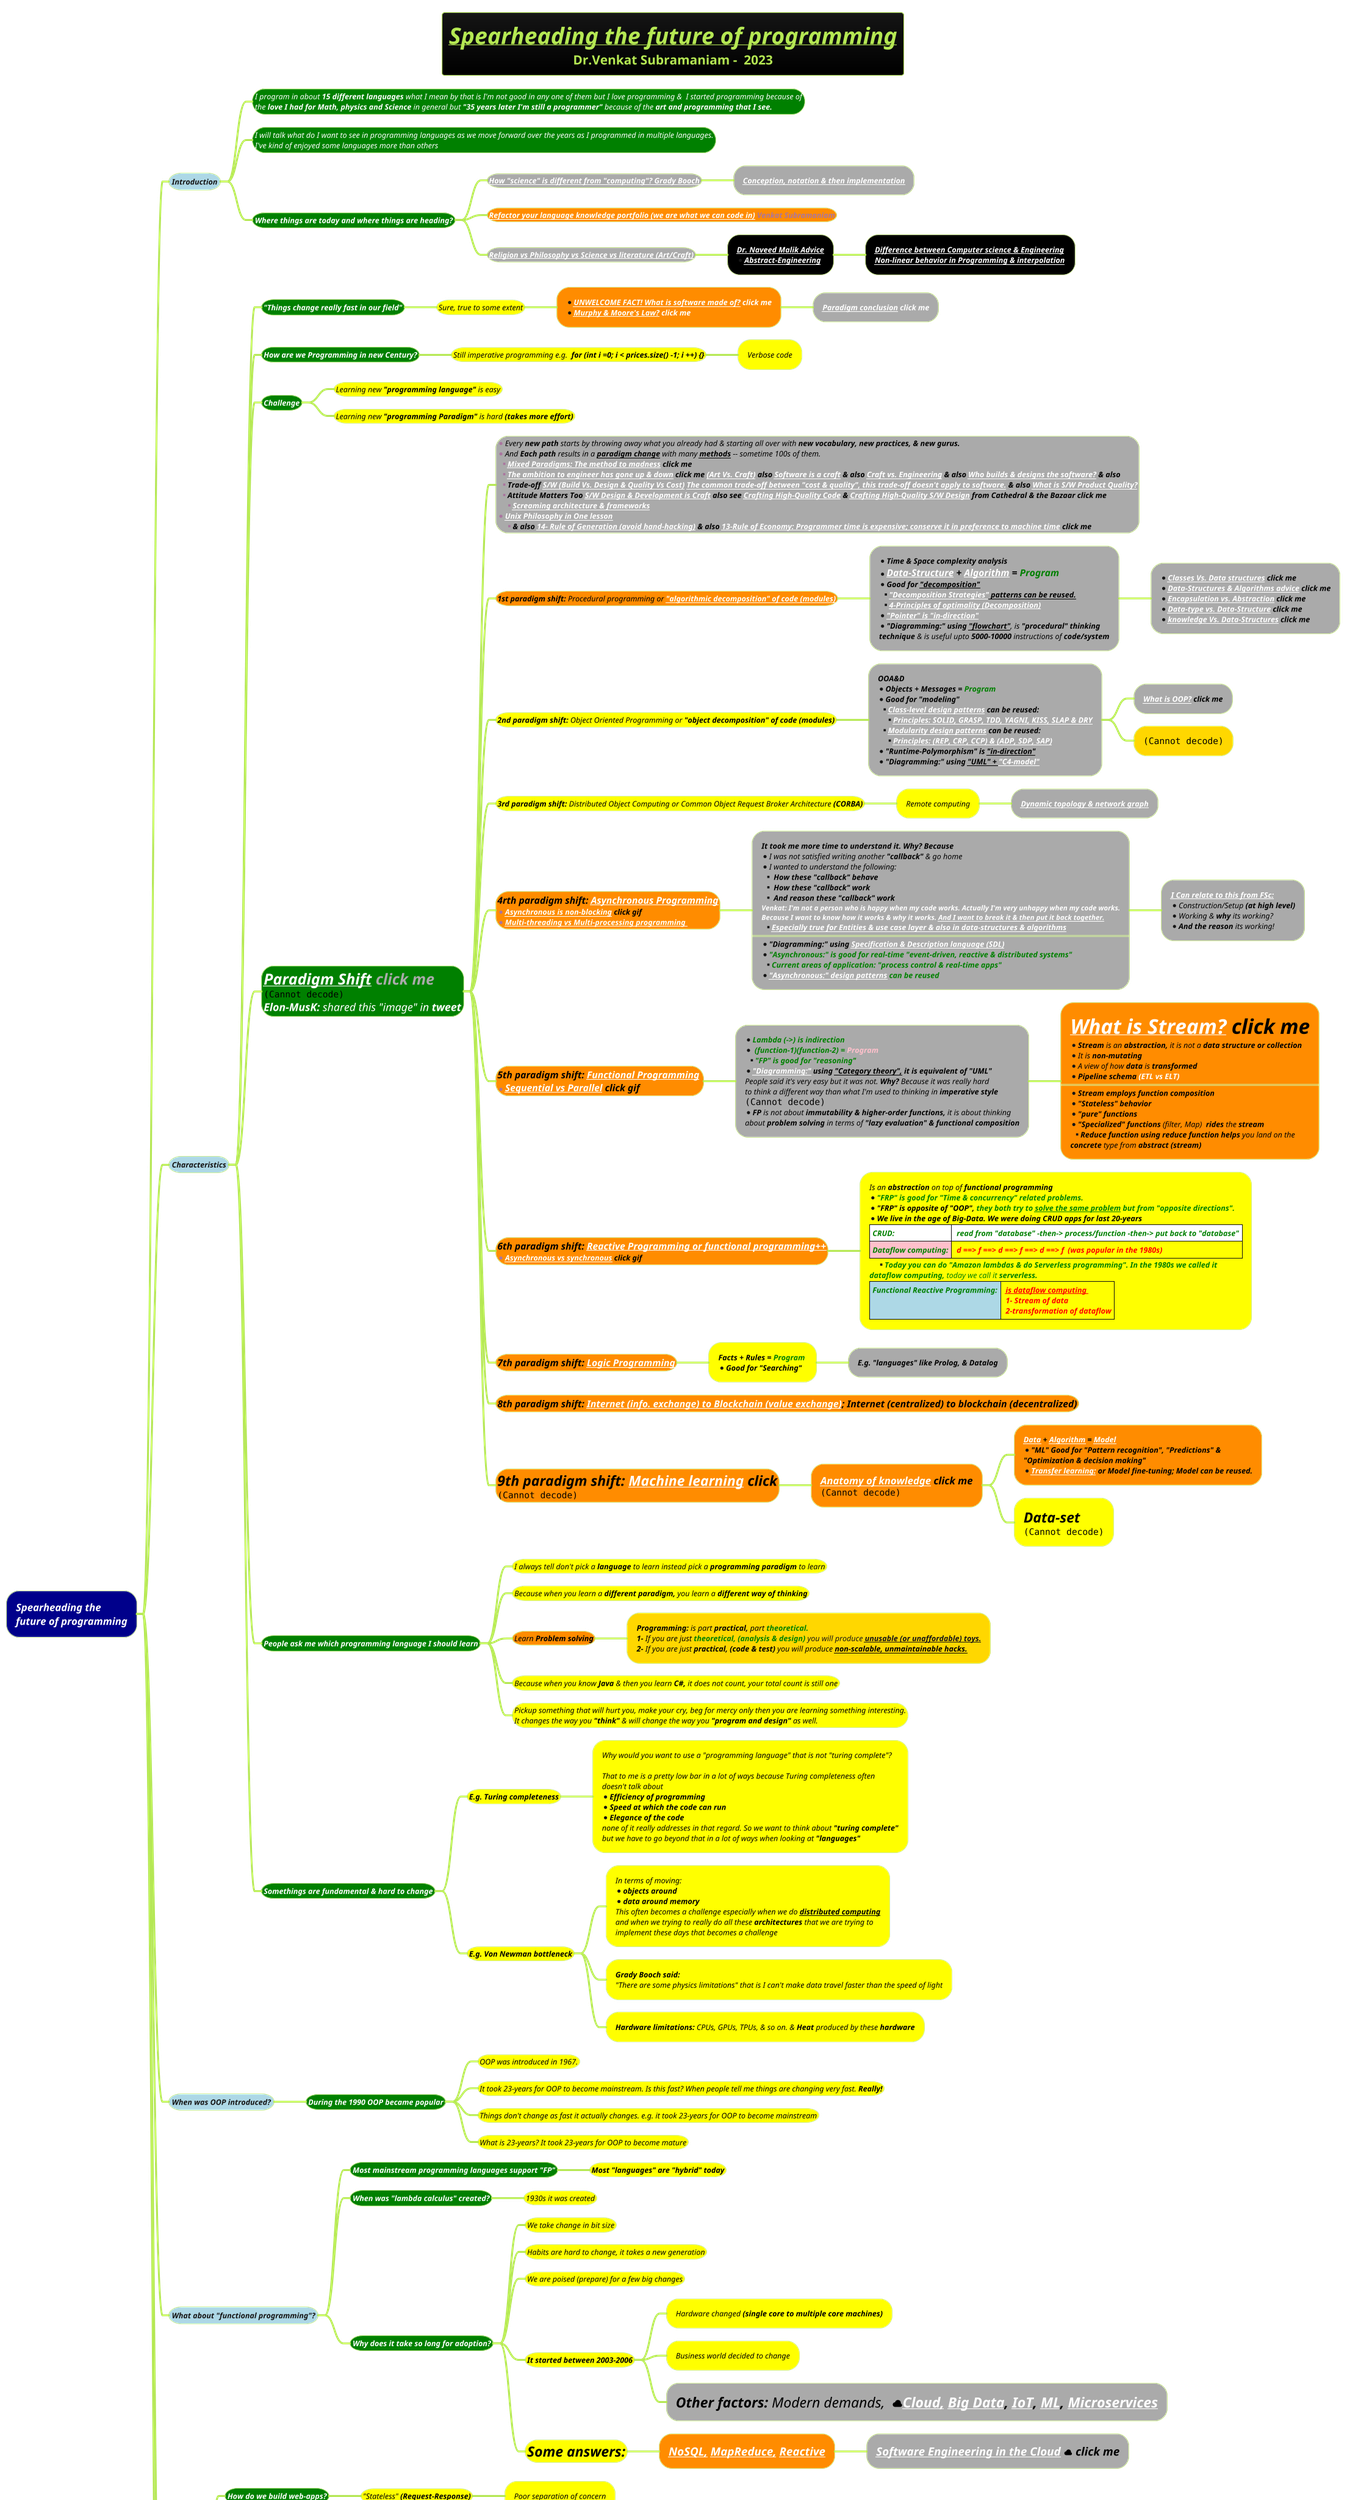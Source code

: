@startmindmap
title =<i><b><u>Spearheading the future of programming \nDr.Venkat Subramaniam -  2023
!theme hacker

*[#darkblue] <color:white><i>Spearheading the \n<color:white><i>future of programming
**[#lightblue] <i><color #blac><size:12>Introduction
***[#green]:<i><color #white><size:12>I program in about **15 different languages** what I mean by that is I'm not good in any one of them but I love programming &  I started programming because of
<i><color #white><size:12>the **love I had for Math, physics and Science** in general but <b>"35 years later I'm still a programmer"</b> because of the <b>art and programming that I see.;
***[#green]:<i><color #white><size:12>I will talk what do I want to see in programming languages as we move forward over the years as I programmed in multiple languages.
<i><color #white><size:12>I've kind of enjoyed some languages more than others;
***[#green] <i><color #white><size:12><b>Where things are today and where things are heading?
****[#a] <i><size:12><b>[[docs/3-programming-languages/Venkat-Subramaniam/images/img_68.png How "science" is different from "computing"? Grady Booch]]
*****[#a] <i><size:12><b><i><size:12><b>[[docs/3-programming-languages/Venkat-Subramaniam/Conception-Notation-and-Implementation.puml Conception, notation & then implementation]]
****[#darkorange] <i><size:12><b>[[docs/3-programming-languages/Venkat-Subramaniam/Refactor-your-language-knowledge-portfolio-(we-are-what-we-can-code-in).puml Refactor your language knowledge portfolio (we are what we can code in)]] Venkat Subramaniam
****[#a] <i><size:12><b>[[docs/3-programming-languages/Venkat-Subramaniam/images/img_69.png Religion vs Philosophy vs Science vs literature (Art/Craft)]]
*****[#black] <i><size:12><b>[[docs/3-programming-languages/Venkat-Subramaniam/images/img_239.png Dr. Naveed Malik Advice]]\n*<i><size:12><b>[[docs/1-Requirement-Engineering/Abstract-Engineering.puml Abstract-Engineering]]
******[#black] <i><size:12><b>[[docs/3-programming-languages/Venkat-Subramaniam/Difference-Between-Computer-Science-and-Engineering.puml Difference between Computer science & Engineering]] \n<i><size:12><b>[[docs/3-programming-languages/Venkat-Subramaniam/Non-Linear-Behavior-in-Programming.puml Non-linear behavior in Programming & interpolation]]

**[#lightblue] <i><color #blac><size:12>Characteristics
***[#green] <b><i><color #white><size:12>"Things change really fast in our field"
****[#yellow] <i><color #black><size:12>Sure, true to some extent
*****[#darkorange] *<i><color #white><size:12><b>[[docs/3-programming-languages/Venkat-Subramaniam/images/img_60.png UNWELCOME FACT! What is software made of?]] click me \n*<i><color #white><size:12><b>[[docs/3-programming-languages/Venkat-Subramaniam/images/img_274.png Murphy & Moore's Law?]] click me
******[#a] <i><color #white><size:12><b>[[docs/3-programming-languages/Venkat-Subramaniam/images/img_106.png Paradigm conclusion]] click me
***[#green] <b><i><color #white><size:12>How are we Programming in new Century?
****[#yellow] <i><color #black><size:12>Still imperative programming e.g. <b> for (int i =0; i < prices.size() -1; i ++) {}
*****[#yellow] <i><color #black><size:12>Verbose code
***[#green] <b><i><color #white><size:12>Challenge
****[#yellow] <i><color #black><size:12>Learning new <b>"programming language"</b> is easy
****[#yellow] <i><color #black><size:12>Learning new <b>"programming Paradigm"</b> is hard <b>(takes more effort)
***[#green] <b><i><color #white><size:24>[[docs/3-programming-languages/Venkat-Subramaniam/images/img_106.png Paradigm Shift]] <color:a>click me \n<img:images/img_40.png>\n<i><color #white><size:17>**Elon-MusK:** shared this "image" in <b>tweet

****[#a]:*<i><color #black><size:12>Every **new path** starts by throwing away what you already had & starting all over with <b>new vocabulary, new practices, & new gurus.
*<i><color #black><size:12>And **Each path** results in a <u>**paradigm change**</u> with many **<u>methods</u>** -- sometime 100s of them.
**<i><color #black><size:12><b>[[docs/3-programming-languages/Venkat-Subramaniam/mixed-paradigms-(the-method-to-madness).puml Mixed Paradigms: The method to madness]] click me
**<i><color #black><size:12><b>[[docs/3-programming-languages/Venkat-Subramaniam/images/img_62.png The ambition to engineer has gone up & down]] click me [[docs/3-programming-languages/Venkat-Subramaniam/images/img_69.png (Art Vs. Craft)]] also [[docs/3-programming-languages/Venkat-Subramaniam/images/img_63.png Software is a craft]] & also [[docs/3-programming-languages/Venkat-Subramaniam/Difference-Between-Craft-and-Engineering.puml Craft vs. Engineering]] & also [[docs/3-programming-languages/Venkat-Subramaniam/images/img_63.png Who builds & designs the software?]] & also
**<i><color #black><size:12><b>Trade-off [[docs/3-programming-languages/Venkat-Subramaniam/images/img_241.png S/W (Build Vs. Design & Quality Vs Cost)]] [[docs/3-programming-languages/Venkat-Subramaniam/images/img_241.png The common trade-off between "cost & quality", this trade-off doesn't apply to software.]] & also [[docs/3-programming-languages/Venkat-Subramaniam/images/software-product-quallity.jpg What is S/W Product Quality?]]
**<i><color #black><size:12><b>Attitude Matters Too [[docs/3-programming-languages/Venkat-Subramaniam/images/img_285.png S/W Design & Development is Craft]] also see [[docs/3-programming-languages/Venkat-Subramaniam/Crafting-High-Quality-Code.puml Crafting High-Quality Code]] & [[docs/3-programming-languages/Venkat-Subramaniam/Crafting-High-Quality-Software-Design.puml Crafting High-Quality S/W Design]] from Cathedral & the Bazaar click me
***<i><color #black><size:12><b>[[docs/3-programming-languages/Venkat-Subramaniam/images/img_291.png Screaming architecture & frameworks]]
*<i><color #black><size:12><b>[[docs/3-programming-languages/Venkat-Subramaniam/images/img_286.png Unix Philosophy in One lesson]]
***<i><color #black><size:12><b>& also [[docs/3-programming-languages/Venkat-Subramaniam/Unix-Philosophy.puml 14- Rule of Generation (avoid hand-hacking)]] & also [[docs/3-programming-languages/Venkat-Subramaniam/Unix-Philosophy.puml 13-Rule of Economy: Programmer time is expensive; conserve it in preference to machine time]] click me;

****[#darkorange] <i><color #black><size:12><b>1st paradigm shift:</b> Procedural programming or <b>[[docs/3-programming-languages/Venkat-Subramaniam/images/img_54.png "algorithmic decomposition" of code (modules)]]

*****[#a]:*<i><color #black><size:12><b>Time & Space complexity analysis</b>
*<i><color #black><size:15><b>[[docs/3-programming-languages/Venkat-Subramaniam/Goal-of-the-data-structures-is-no-incidental-data-structures.puml Data-Structure]] + [[docs/books/1-books-backlog/data-structure-and-algorithm/Algorithms-Four-Principles-of-optimality.puml Algorithm]] = <color #green>Program</b>
*<i><color #black><size:12><b>Good for <u>"decomposition"</b>
**<i><color #black><size:12><b><u>[[docs/books/1-books-backlog/data-structure-and-algorithm/Algorithm-Design-Strategies.puml "Decomposition Strategies"]] patterns can be reused.
**<i><color #black><size:12><b>[[docs/books/1-books-backlog/data-structure-and-algorithm/Algorithms-Four-Principles-of-optimality.puml 4-Principles of optimality (Decomposition)]] </b>
*<i><color #black><size:12><b>[[docs/3-programming-languages/Venkat-Subramaniam/images/img_72.png "Pointer" is "in-direction"]]
*<i><color #black><size:12><b>"Diagramming:" using <u>"flowchart"</b>, is <b>"procedural" thinking
<i><color #black><size:12>**technique** & is useful upto **5000-10000** instructions of <b>code/system;
******[#a]:*<b><i><color #black><size:12>[[docs/books/1-books-backlog/data-structure-and-algorithm/classes-vs-data-structures.puml Classes Vs. Data structures]] click me
*<b><i><color #black><size:12>[[docs/3-programming-languages/Venkat-Subramaniam/images/img_257.png Data-Structures & Algorithms advice]] click me
*<b><i><color #black><size:12>[[docs/3-programming-languages/Venkat-Subramaniam/images/img_346.png Encapsulation vs. Abstraction]] click me
*<b><i><color #black><size:12>[[docs/3-programming-languages/Venkat-Subramaniam/images/img_346.png Data-type vs. Data-Structure]] click me
*<b><i><color #black><size:12>[[docs/3-programming-languages/Venkat-Subramaniam/images/knowledge-and-data-structure.drawio.png knowledge Vs. Data-Structures]] click me;

****[#yellow] <i><color #black><size:12><b>2nd paradigm shift:</b> Object Oriented Programming or <b>"object decomposition" of code (modules)
*****[#a]:<i><color #black><size:12><b>OOA&D</b>
*<i><color #black><size:12><b>Objects + Messages = <color #green>Program
*<i><color #black><size:12><b>Good for "modeling"</b>
**<i><color #black><size:12><b>[[docs/3-programming-languages/Venkat-Subramaniam/class-design-patterns.puml Class-level design patterns]] can be reused:
***<i><color #black><size:12><b>[[docs/3-programming-languages/Venkat-Subramaniam/Core-Software-design-principles-for-software-developers.puml Principles: SOLID, GRASP, TDD, YAGNI, KISS, SLAP & DRY]]
**<i><color #black><size:12><b>[[docs/3-programming-languages/Venkat-Subramaniam/modularity-patterns.pdf Modularity design patterns]] can be reused:
***<i><color #black><size:12><b>[[docs/3-programming-languages/class-and-package-level-SOLID-Principles.puml Principles: (REP, CRP, CCP) & (ADP, SDP, SAP)]]
*<i><color #black><size:12><b>"Runtime-Polymorphism" is <u>"in-direction"</b>
*<i><color #black><size:12><b>"Diagramming:" using <u>"UML" + [[docs/3-programming-languages/Venkat-Subramaniam/images/img_93.png "C4-model"]]</b>;
******[#a] <i><color #black><size:12><b>[[docs/3-programming-languages/Venkat-Subramaniam/what-is-OOP.puml What is OOP?]] click me
******[#gold] <i><color #black><size:12><img:images/img_33.png{scale=0.65}>
****[#yellow] <i><color #black><size:12><b>3rd paradigm shift:</b> Distributed Object Computing or Common Object Request Broker Architecture <b>(CORBA)
*****[#yellow] <i><color #black><size:12>Remote computing
******[#a] <i><color #black><size:12><b>[[docs/3-programming-languages/Venkat-Subramaniam/images/img_107.png Dynamic topology & network graph]]
****[#darkorange] <i><color #black><size:15><b>4rth paradigm shift: [[docs/3-programming-languages/Venkat-Subramaniam/Asynchronous-Programming-in-Java-Options-to-Choose-from.puml Asynchronous Programming]]\n*<i><color #black><size:12><b>[[docs/3-programming-languages/Venkat-Subramaniam/gif/synchronous-vs-asynchronous.adoc Asynchronous is non-blocking]] click gif\n*<i><color #black><size:12><b>[[docs/3-programming-languages/Venkat-Subramaniam/gif/Multi-threading-vs-Multi-processing-programming.adoc Multi-threading vs Multi-processing programming ]]
*****[#a]:<i><color #black><size:12><b>It took me more time to understand it. Why? Because</b>
* <color #black><size:12><i>I was not satisfied writing another <b>"callback"</b> & go home
* <color #black><size:12><i>I wanted to understand the following:
** <color #black><size:12><i> <b>How these "callback" behave</b>
** <color #black><size:12><i> <b>How these "callback" work</b>
** <color #black><size:12><i> <b>And reason these "callback" work</b>
<size:11><color #white><i><b>Venkat: I'm not a person who is happy when my code works. Actually I'm very unhappy when my code works.
<size:11><color #white><i><b>Because I want to know how it works & why it works. <u>And I want to break it & then put it back together.
**<size:12><color #white><i><b><u>Especially true for Entities & use case layer & also in data-structures & algorithms
====
* <color #black><size:12><i><b>"Diagramming:" using [[docs/3-programming-languages/Venkat-Subramaniam/Introduction-to-SDL.puml Specification & Description language (SDL)]]
* <color #green><size:12><i><b>"Asynchronous:" is good for real-time "event-driven, reactive & distributed systems"
** <color #green><size:12><i><b>Current areas of application: "process control & real-time apps"
* <color #green><size:12><i><b>[[docs/3-programming-languages/Venkat-Subramaniam/Design-Patterns-in-Asynchronous-Programming.puml "Asynchronous:" design patterns]] can be reused;
******[#a]:<i><color #black><size:12><b>[[docs/3-programming-languages/Venkat-Subramaniam/connection-relation-function.puml I Can relate to this from FSc:]]
*<i><color #black><size:12>Construction/Setup <b>(at high level)
*<i><color #black><size:12>Working & **why** its working?
*<i><color #black><size:12>**And the reason** its working!;


****[#darkorange] <i><color #black><size:15><b>5th paradigm shift: [[docs/3-programming-languages/Venkat-Subramaniam/Imperative-vs-Functional-Which-one-to-Choose.puml Functional Programming]] \n*<i><color #black><size:15><b>[[docs/3-programming-languages/Venkat-Subramaniam/gif/sequential-vs-parallel.adoc Sequential vs Parallel]] click gif
*****[#a]:*<i><color #green><size:12><b>Lambda (->) is indirection
*<i><color #green><size:12><b> (function-1)(function-2) = <color #Pink>Program
**<i><color #green><size:12><b>"FP" is good for "reasoning"
*<i><color #black><size:12><b>[[docs/3-programming-languages/Venkat-Subramaniam/diagramming-in-functional-programming.puml "Diagramming:"]] using <u>"Category theory",</u> it is equivalent of "UML"</b>
<i><color #black><size:12>People said it's very easy but it was not. **Why?** Because it was really hard
<i><color #black><size:12>to think a different way than what I'm used to thinking in <b>imperative style
<img:images/img_29.png{scale=0.39}>
*<i><color #black><size:12>**FP** is not about **immutability & higher-order functions,** it is about thinking
<i><color #black><size:12>about **problem solving** in terms of <b>"lazy evaluation" & functional composition;
******[#darkorange]:<i><color #black><size:32><b>[[docs/3-programming-languages/Venkat-Subramaniam/Streams.puml What is Stream?]] click me
*<i><color #black><size:12>**Stream** is an **abstraction,** it is not a <b>data structure or collection
*<i><color #black><size:12>It is <b>non-mutating
*<i><color #black><size:12>A view of how **data** is <b>transformed
*<i><color #black><size:12><b>Pipeline schema <color #white>(ETL vs ELT)
====
*<i><color #black><size:12><b>Stream employs function composition
*<i><color #black><size:12><b>"Stateless" behavior
*<i><color #black><size:12><b>"pure" functions
*<i><color #black><size:12><b>"Specialized" functions</b> (filter, Map)  **rides** the <b>stream
**<i><color #black><size:12><b>Reduce<b> function using reduce function helps</b> you land on the
<i><color #black><size:12>**concrete** type from <b>abstract (stream);
****[#darkorange] <i><color #black><size:15><b>6th paradigm shift: [[docs/3-programming-languages/Venkat-Subramaniam/Designing-Reactive-Systems.puml Reactive Programming or functional programming++]]\n*<i><color #black><size:12><b>[[docs/3-programming-languages/Venkat-Subramaniam/gif/synchronous-vs-asynchronous.adoc Asynchronous vs synchronous]] click gif
*****[#yellow]:<i><color #black><size:12>Is an <b>abstraction</b> on top of <b>functional programming
*<i><color #green><size:12><b>"FRP" is good for "Time & concurrency" related problems.
*<i><color #black><size:12><b>"FRP" is opposite of "OOP",<color:green> they both try to <u>solve the same problem</u> but from "opposite directions".
*<i><color #black><size:12><b>We live in the age of Big-Data. We were doing CRUD apps for last 20-years
|<#white><i><color #green><size:12><b>CRUD:|<#white><i><color #green><size:12><b> read from "database" -then-> process/function -then-> put back to "database"|
|<#pink><i><color #green><size:12><b>Dataflow computing:|<i><color #green><size:12><b> <color:red>d ==> f ==> d ==> f ==> d ==> f \t(was popular in the 1980s)|
***<i><color #green><size:12><b>Today you can do "Amazon lambdas & do Serverless programming". In the 1980s we called it
<i><color #green><size:12>**dataflow computing,** today we call it <b>serverless.
|<#lightblue><i><color #green><size:12><b>Functional Reactive Programming:|<i><color #green><size:12><b> <color:red><u>is dataflow computing \n<i><color #green><size:12><b> <color:red>1- Stream of data \n<i><color #green><size:12><b> <color:red>2-transformation of dataflow|;
****[#darkorange] <i><color #black><size:15><b>7th paradigm shift: [[docs/3-programming-languages/Venkat-Subramaniam/Logic-Programming.puml Logic Programming]]
*****[#yellow] <i><color #black><size:12><b>Facts + Rules = <color #green>Program</b> \n*<i><color #black><size:12><b>Good for "Searching"
******[#a] <i><color #black><size:12><b>E.g. "languages" like Prolog, & Datalog
****[#darkorange] <i><color #black><size:15><b>8th paradigm shift: [[docs/blockchain/Blockchain-System-Design.puml Internet (info. exchange) to Blockchain (value exchange)]]; Internet (centralized) to blockchain (decentralized)
****[#darkorange] <i><color #black><size:22><b>9th paradigm shift:</b> <b>[[docs/AI-ML-DL-Data-Science-and-BigData/data-science/statistics/professor-leonard-statistics-notes/descriptive-(or-EDA)-statistics/4-machine-learning.puml Machine learning]] click\n<img:images/img_7.png{scale=0.95}>
*****[#darkorange] <i><color #black><size:16><b>[[docs/books/selfanalysis/anatomy-of-knowledge.puml Anatomy of knowledge]] click me\n<img:images/img_8.png{scale=0.60}>
******[#darkorange]:<i><color #black><size:12><b>[[docs/AI-ML-DL-Data-Science-and-BigData/big-data/big-data.puml Data]] + [[docs/AI-ML-DL-Data-Science-and-BigData/machine-learning-ML/Modern-Machine-Learning.puml Algorithm]] = [[docs/AI-ML-DL-Data-Science-and-BigData/machine-learning-ML/machine-learning-basic-terminology.puml Model]]
*<i><color #black><size:12><b>"ML" Good for "Pattern recognition", "Predictions" &
<i><color #black><size:12><b>"Optimization & decision making"
*<i><color #black><size:12><b>[[docs/AI-ML-DL-Data-Science-and-BigData/machine-learning-ML/3-deep-learning-DL/Model-Fine-Tuning.puml Transfer learning:]] or Model fine-tuning; Model can be reused.;
******[#yellow] <i><color #black><size:22><b>Data-set\n<img:images/img_6.png>
***[#green] <b><i><color #white><size:12>People ask me which programming language I should learn
****[#yellow] <i><color #black><size:12>I always tell don't pick a **language** to learn instead pick a **programming paradigm** to learn
****[#yellow] <i><color #black><size:12>Because when you learn a <b>different paradigm,</b> you learn a <b>different way of thinking
****[#darkorange] <i><color #black><size:12>Learn <b>Problem solving
*****[#gold] <i><color #black><size:12>**Programming:** is part **practical,** part <color #green><b>theoretical.\n<i><color #black><size:12>**1-** If you are just <color #green>**theoretical, (analysis & design)**</color> <size:12>you will produce <u><b>unusable (or unaffordable) toys.\n<i><color #black><size:12>**2-** If you are just **practical, (code & test)** you will produce <u><b>non-scalable, unmaintainable hacks.
****[#yellow] <i><color #black><size:12>Because when you know <b>Java</b> & then you learn <b>C#,</b> it does not count, your total count is still one
****[#yellow]:<i><color #black><size:12>Pickup something that will hurt you, make your cry, beg for mercy only then you are learning something interesting.
<i><color #black><size:12>It changes the way you **"think"** & will change the way you **"program and design"** as well.;

***[#green] <b><i><color #white><size:12>Somethings are fundamental & hard to change
****[#yellow] <i><color #black><size:12><b>E.g. Turing completeness
*****[#yellow]:<i><color #black><size:12>Why would you want to use a "programming language" that is not "turing complete"?

<i><color #black><size:12>That to me is a pretty low bar in a lot of ways because Turing completeness often
<i><color #black><size:12>doesn't talk about
*<i><color #black><size:12><b>Efficiency of programming
*<i><color #black><size:12><b>Speed at which the code can run
*<i><color #black><size:12><b>Elegance of the code
<i><color #black><size:12>none of it really addresses in that regard. So we want to think about <b>"turing complete"
<i><color #black><size:12>but we have to go beyond that in a lot of ways when looking at <b>"languages";
****[#yellow] <i><color #black><size:12><b>E.g. Von Newman bottleneck
*****[#yellow]:<i><color #black><size:12>In terms of moving:
*<i><color #black><size:12><b>objects around
*<i><color #black><size:12><b>data around memory
<i><color #black><size:12>This often becomes a challenge especially when we do <b><u>distributed computing
<i><color #black><size:12>and when we trying to really do all these <b>architectures</b> that we are trying to
<i><color #black><size:12>implement these days that becomes a challenge;
*****[#yellow] <i><color #black><size:12><b>Grady Booch said: \n<i><color #black><size:12>"There are some physics limitations" that is I can't make data travel faster than the speed of light
*****[#yellow] <i><color #black><size:12><b>Hardware limitations:</b> CPUs, GPUs, TPUs, & so on. & **Heat** produced by these <b>hardware

**[#lightblue] <i><color #blac><size:12>When was OOP introduced?
***[#green] <b><i><color #white><size:12>During the 1990 OOP became popular
****[#yellow] <i><color #black><size:12>OOP was introduced in 1967.
****[#yellow] <i><color #black><size:12>It took 23-years for OOP to become mainstream. Is this fast? When people tell me things are changing very fast. <b>Really!
****[#yellow] <i><color #black><size:12>Things don't change as fast it actually changes. e.g. it took 23-years for OOP to become mainstream
****[#yellow] <i><color #black><size:12>What is 23-years? It took 23-years for OOP to become mature

**[#lightblue] <i><color #blac><size:12>What about "functional programming"?
***[#green] <b><i><color #white><size:12>Most mainstream programming languages support "FP"
****[#yellow] <i><color #black><size:12><b>Most "languages" are "hybrid" today
***[#green] <b><i><color #white><size:12>When was "lambda calculus" created?
****[#yellow] <i><color #black><size:12>1930s it was created
***[#green] <b><i><color #white><size:12>Why does it take so long for adoption?
****[#yellow] <i><color #black><size:12>We take change in bit size
****[#yellow] <i><color #black><size:12>Habits are hard to change, it takes a new generation
****[#yellow] <i><color #black><size:12>We are poised (prepare) for a few big changes
****[#yellow] <i><color #black><size:12><b>It started between 2003-2006
*****[#yellow] <i><color #black><size:12>Hardware changed <b>(single core to multiple core machines)
*****[#yellow] <i><color #black><size:12>Business world decided to change
*****[#a] <i><color #black><size:22><b>Other factors:</b> Modern demands, <b> <&cloud>[[docs/cloud-computing/Cloud-Native.puml Cloud,]] [[docs/AI-ML-DL-Data-Science-and-BigData/big-data/big-data.puml Big Data]], [[docs/1-Requirement-Engineering/system-design/Internet-of-Things-(IoT).puml IoT]], [[docs/AI-ML-DL-Data-Science-and-BigData/data-science/statistics/professor-leonard-statistics-notes/descriptive-(or-EDA)-statistics/4-machine-learning.puml ML]], [[docs/3-programming-languages/Venkat-Subramaniam/Micro-services.puml Microservices]]
****[#yellow] <i><color #black><size:22><b>Some answers:</b>
*****[#darkorange] <b><i><color #black><size:18>[[docs/books/1-books-backlog/DBMS/Designing-Data-Intensive-Applications.puml NoSQL,]] [[docs/AI-ML-DL-Data-Science-and-BigData/Apache-Big-Data-Ecosystem/MapReduce.puml MapReduce,]] [[docs/3-programming-languages/Venkat-Subramaniam/Designing-Reactive-Systems.puml Reactive]]
******[#a] <b><i><color #black><size:18>[[docs/3-programming-languages/Venkat-Subramaniam/images/img_271.png Software Engineering in the Cloud]] <&cloud> click me
**[#lightblue] <i>Web
***[#green] <b><i><color #white><size:12>How do we build web-apps?
****[#yellow] <i><color #black><size:12>"Stateless" <b>(Request-Response)
*****[#yellow] <i><color #black><size:12>Poor separation of concern
***[#green] <b><i><color #white><size:12>How do we build moderen web-apps?
****[#yellow] <i><color #black><size:12>"Continuations" <b>(Request-Response)
*****[#yellow] <i><color #black><size:12>Save execution state & return to that point later in time
****[#darkorange] <b><i><color #black><size:12>[[docs/3-programming-languages/Venkat-Subramaniam/Imperative-vs-Functional-Which-one-to-Choose.puml "Languages" should make simple things simpler, hard things manageable]]
****[#yellow] <i><color #black><size:15>Languages must promote <b>higher-level of abstraction, compos-ability, & declarative style
****[#yellow] <i><color #black><size:15><b>Expressive Languages</b> (intuitive to use)
*****[#yellow] <i><color #black><size:15><b>"Expressive code"</b> often leads to better design & extensibility
*****[#yellow] <i><color #black><size:15>Efficiency
******[#yellow] <i><color #black><size:15>It is cute. <b>Cuteness doesn't last very long!\n<img:images/img_9.png{scale=0.8}>
******[#yellow] <i><color #black><size:15>It is cute. <b>Cuteness + Efficiency is highly critical!\n<img:images/img_10.png{scale=0.85}>
******[#gold]:*<size:12><color #black><i>**Functional Programming:** relies on "lazy evaluation" for <b>"efficiency"
*<size:12><color #black><i>**"lazy evaluation"** relies on **"purity of functions"** (immutability) for <b>"correctness"
*<size:12><color #black><i>We need make sure **"lambda" (->)** are <b>"pure"

**<size:12><color #black><i>Pure functions do not have side-effects. They are <b>idempotent.
**<size:12><color #black><i>**Idempotent:** For the same input function always produces same output

<size:12><color #black><i><u><b>Rules of Purity </b>(rule 1 is necessary but not sufficient)
#<size:12><color #black><i> The function does not mutate or change anything that is visible from the outside
#<size:12><color #black><i>The function does not depend on anything from outside that may/possibly change;
*****[#yellow] <i><color #black><size:12><b>Hybrid "languages"</b> can't enforce **(immutability),** so it is on us to take care of that
****[#darkorange] <i><color #black><size:18><b>Asynchronous Programming\n*<i><color #black><size:12><b>[[docs/3-programming-languages/Venkat-Subramaniam/gif/synchronous-vs-asynchronous.adoc Asynchronous is non-blocking]] click gif\n*<i><color #black><size:12><b>[[docs/3-programming-languages/Venkat-Subramaniam/gif/Multi-threading-vs-Multi-processing-programming.adoc Multi-threading vs Multi-processing programming ]]
**[#lightblue] <i><color #blac><size:12>What we should do?
***[#green] <b><i><color #white><size:12>Studies suggest multilingual exposure boosts children's communication skills
***[#green] <b><i><color #white><size:12>The amount of time we need to learn a new concept is inversely proportional to the diverse ideas we 've been exposed to.
***[#green] <b><i><color #white><size:12>So learning different paradigms exposes to different ideas, learning different paradigms exposes to different line of thinking
***[#green] <b><i><color #white><size:11>So the more we think differently the faster we learn to think differently. The less we are exposed to different things the harder it is for us to change when the language we are using changes already
***[#green] <b><i><color #white><size:17>Learn different languages, not to use them all... But to able to adapt to change quickly & easily as the languages we use evolve
@endmindmap
